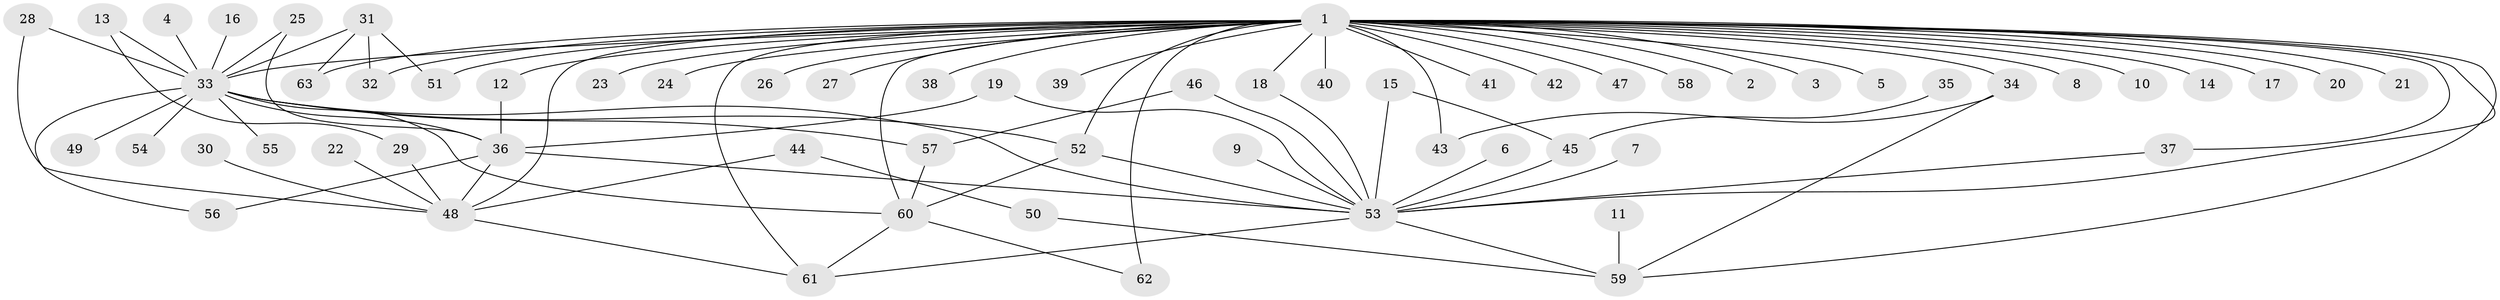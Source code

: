 // original degree distribution, {12: 0.008, 36: 0.008, 1: 0.528, 10: 0.008, 5: 0.024, 2: 0.192, 4: 0.056, 13: 0.008, 6: 0.032, 3: 0.104, 11: 0.008, 7: 0.016, 8: 0.008}
// Generated by graph-tools (version 1.1) at 2025/25/03/09/25 03:25:55]
// undirected, 63 vertices, 91 edges
graph export_dot {
graph [start="1"]
  node [color=gray90,style=filled];
  1;
  2;
  3;
  4;
  5;
  6;
  7;
  8;
  9;
  10;
  11;
  12;
  13;
  14;
  15;
  16;
  17;
  18;
  19;
  20;
  21;
  22;
  23;
  24;
  25;
  26;
  27;
  28;
  29;
  30;
  31;
  32;
  33;
  34;
  35;
  36;
  37;
  38;
  39;
  40;
  41;
  42;
  43;
  44;
  45;
  46;
  47;
  48;
  49;
  50;
  51;
  52;
  53;
  54;
  55;
  56;
  57;
  58;
  59;
  60;
  61;
  62;
  63;
  1 -- 2 [weight=1.0];
  1 -- 3 [weight=1.0];
  1 -- 5 [weight=1.0];
  1 -- 8 [weight=1.0];
  1 -- 10 [weight=1.0];
  1 -- 12 [weight=1.0];
  1 -- 14 [weight=1.0];
  1 -- 17 [weight=1.0];
  1 -- 18 [weight=2.0];
  1 -- 20 [weight=1.0];
  1 -- 21 [weight=1.0];
  1 -- 23 [weight=1.0];
  1 -- 24 [weight=1.0];
  1 -- 26 [weight=1.0];
  1 -- 27 [weight=1.0];
  1 -- 32 [weight=1.0];
  1 -- 33 [weight=3.0];
  1 -- 34 [weight=1.0];
  1 -- 37 [weight=1.0];
  1 -- 38 [weight=1.0];
  1 -- 39 [weight=1.0];
  1 -- 40 [weight=1.0];
  1 -- 41 [weight=1.0];
  1 -- 42 [weight=1.0];
  1 -- 43 [weight=3.0];
  1 -- 47 [weight=1.0];
  1 -- 48 [weight=1.0];
  1 -- 51 [weight=1.0];
  1 -- 52 [weight=1.0];
  1 -- 53 [weight=2.0];
  1 -- 58 [weight=1.0];
  1 -- 59 [weight=1.0];
  1 -- 60 [weight=1.0];
  1 -- 61 [weight=1.0];
  1 -- 62 [weight=2.0];
  1 -- 63 [weight=1.0];
  4 -- 33 [weight=1.0];
  6 -- 53 [weight=1.0];
  7 -- 53 [weight=1.0];
  9 -- 53 [weight=1.0];
  11 -- 59 [weight=1.0];
  12 -- 36 [weight=1.0];
  13 -- 29 [weight=1.0];
  13 -- 33 [weight=1.0];
  15 -- 45 [weight=1.0];
  15 -- 53 [weight=1.0];
  16 -- 33 [weight=1.0];
  18 -- 53 [weight=1.0];
  19 -- 36 [weight=1.0];
  19 -- 53 [weight=1.0];
  22 -- 48 [weight=1.0];
  25 -- 33 [weight=1.0];
  25 -- 36 [weight=1.0];
  28 -- 33 [weight=1.0];
  28 -- 48 [weight=1.0];
  29 -- 48 [weight=1.0];
  30 -- 48 [weight=1.0];
  31 -- 32 [weight=1.0];
  31 -- 33 [weight=1.0];
  31 -- 51 [weight=1.0];
  31 -- 63 [weight=1.0];
  33 -- 36 [weight=1.0];
  33 -- 49 [weight=1.0];
  33 -- 52 [weight=1.0];
  33 -- 53 [weight=1.0];
  33 -- 54 [weight=1.0];
  33 -- 55 [weight=1.0];
  33 -- 56 [weight=1.0];
  33 -- 57 [weight=1.0];
  33 -- 60 [weight=1.0];
  34 -- 43 [weight=1.0];
  34 -- 59 [weight=1.0];
  35 -- 45 [weight=1.0];
  36 -- 48 [weight=1.0];
  36 -- 53 [weight=1.0];
  36 -- 56 [weight=1.0];
  37 -- 53 [weight=1.0];
  44 -- 48 [weight=1.0];
  44 -- 50 [weight=1.0];
  45 -- 53 [weight=1.0];
  46 -- 53 [weight=1.0];
  46 -- 57 [weight=1.0];
  48 -- 61 [weight=1.0];
  50 -- 59 [weight=1.0];
  52 -- 53 [weight=1.0];
  52 -- 60 [weight=1.0];
  53 -- 59 [weight=1.0];
  53 -- 61 [weight=1.0];
  57 -- 60 [weight=1.0];
  60 -- 61 [weight=1.0];
  60 -- 62 [weight=1.0];
}
